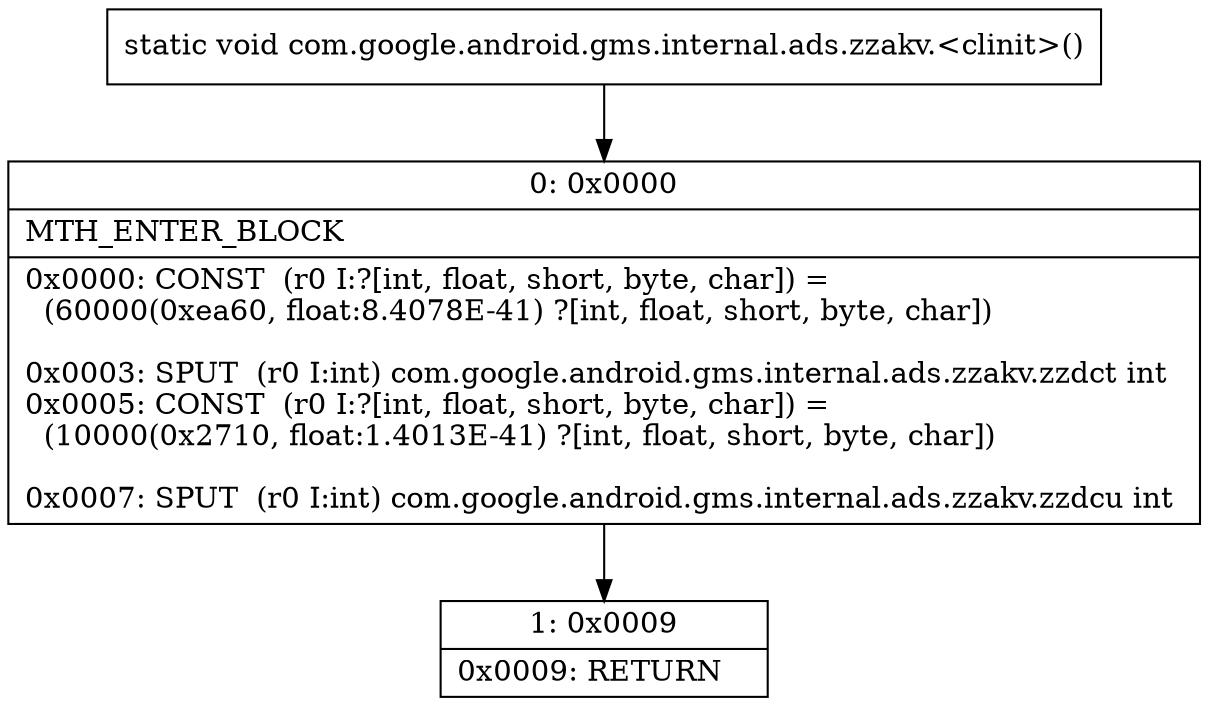 digraph "CFG forcom.google.android.gms.internal.ads.zzakv.\<clinit\>()V" {
Node_0 [shape=record,label="{0\:\ 0x0000|MTH_ENTER_BLOCK\l|0x0000: CONST  (r0 I:?[int, float, short, byte, char]) = \l  (60000(0xea60, float:8.4078E\-41) ?[int, float, short, byte, char])\l \l0x0003: SPUT  (r0 I:int) com.google.android.gms.internal.ads.zzakv.zzdct int \l0x0005: CONST  (r0 I:?[int, float, short, byte, char]) = \l  (10000(0x2710, float:1.4013E\-41) ?[int, float, short, byte, char])\l \l0x0007: SPUT  (r0 I:int) com.google.android.gms.internal.ads.zzakv.zzdcu int \l}"];
Node_1 [shape=record,label="{1\:\ 0x0009|0x0009: RETURN   \l}"];
MethodNode[shape=record,label="{static void com.google.android.gms.internal.ads.zzakv.\<clinit\>() }"];
MethodNode -> Node_0;
Node_0 -> Node_1;
}

